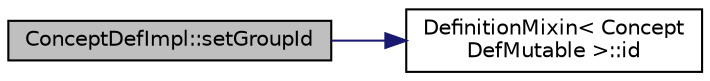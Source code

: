 digraph "ConceptDefImpl::setGroupId"
{
 // LATEX_PDF_SIZE
  edge [fontname="Helvetica",fontsize="10",labelfontname="Helvetica",labelfontsize="10"];
  node [fontname="Helvetica",fontsize="10",shape=record];
  rankdir="LR";
  Node1 [label="ConceptDefImpl::setGroupId",height=0.2,width=0.4,color="black", fillcolor="grey75", style="filled", fontcolor="black",tooltip=" "];
  Node1 -> Node2 [color="midnightblue",fontsize="10",style="solid",fontname="Helvetica"];
  Node2 [label="DefinitionMixin\< Concept\lDefMutable \>::id",height=0.2,width=0.4,color="black", fillcolor="white", style="filled",URL="$classDefinitionMixin.html#a1bc3cf5f17e3938fad0ab633eef3a566",tooltip=" "];
}
